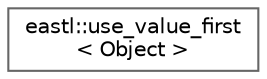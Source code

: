 digraph "类继承关系图"
{
 // LATEX_PDF_SIZE
  bgcolor="transparent";
  edge [fontname=Helvetica,fontsize=10,labelfontname=Helvetica,labelfontsize=10];
  node [fontname=Helvetica,fontsize=10,shape=box,height=0.2,width=0.4];
  rankdir="LR";
  Node0 [id="Node000000",label="eastl::use_value_first\l\< Object \>",height=0.2,width=0.4,color="grey40", fillcolor="white", style="filled",URL="$structeastl_1_1use__value__first.html",tooltip=" "];
}
